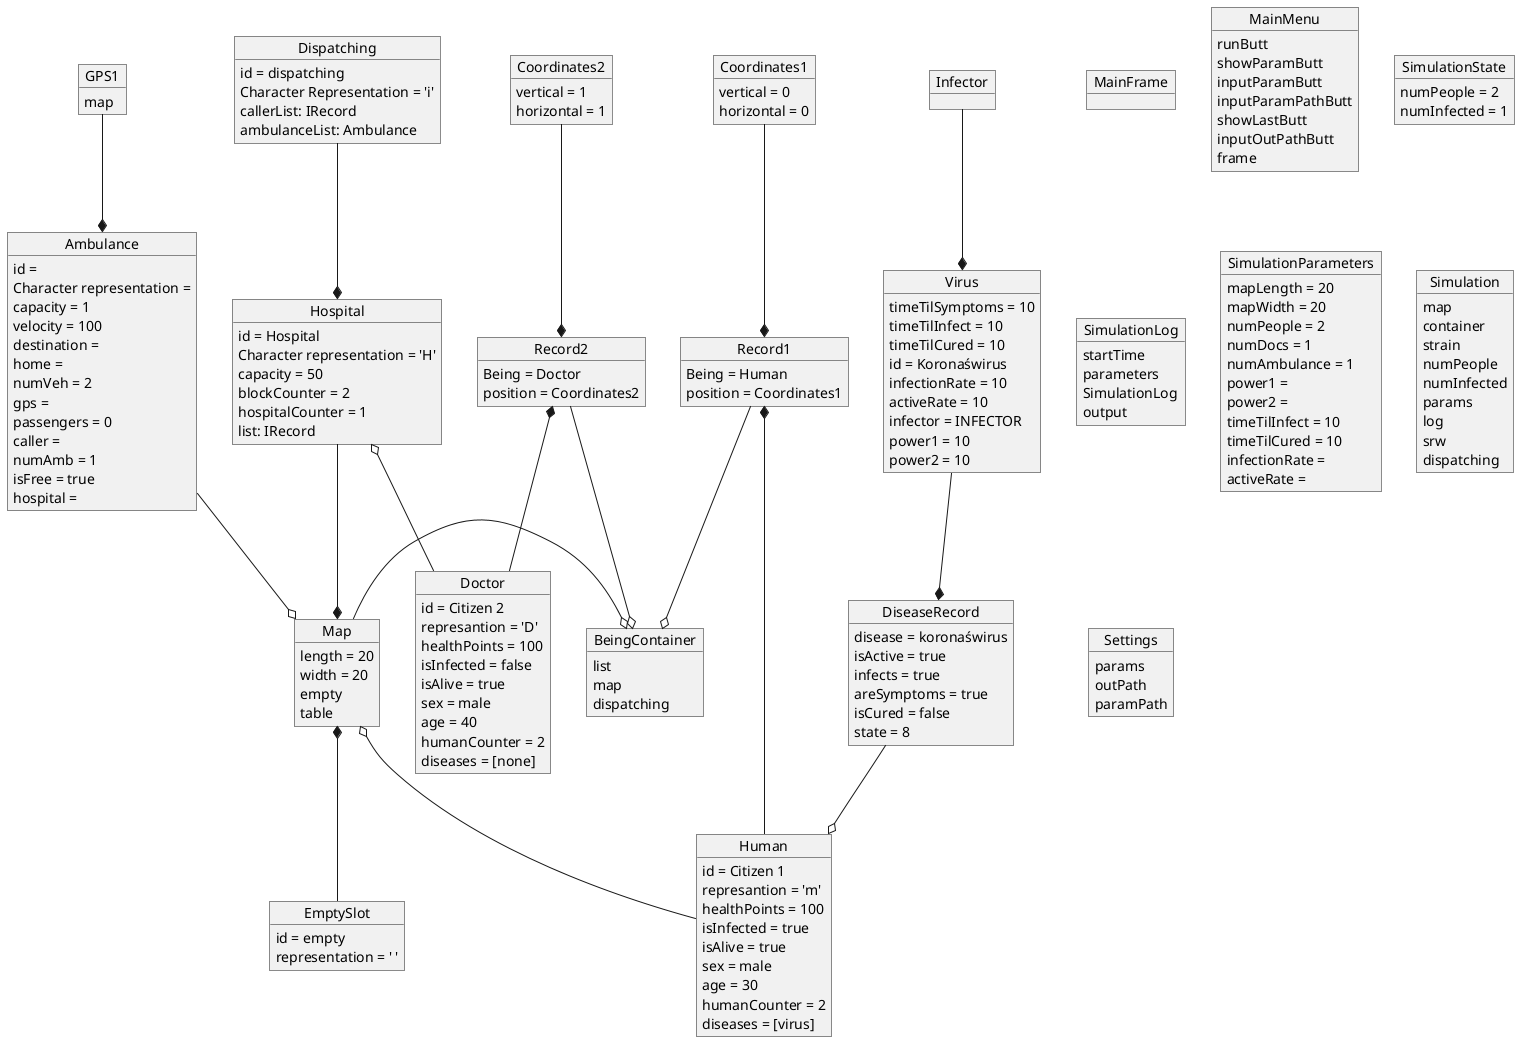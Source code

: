 @startuml Object diagram
object Virus{
    timeTilSymptoms = 10
    timeTilInfect = 10
    timeTilCured = 10
    id = Koronaświrus
    infectionRate = 10
    activeRate = 10
    infector = INFECTOR 
    power1 = 10
    power2 = 10
}
object Infector{

}
object DiseaseRecord{
    disease = koronaświrus
    isActive = true 
    infects = true 
    areSymptoms = true 
    isCured = false 
    state = 8
}





object GPS1{
    map 
}
object Ambulance{
    id =
    Character representation = 
    capacity = 1
    velocity = 100
    destination = 
    home = 
    numVeh = 2
    gps = 
    passengers = 0
    caller = 
    numAmb = 1
    isFree = true
    hospital = 
}





object Dispatching{
    id = dispatching
    Character Representation = 'i'
    callerList: IRecord 
    ambulanceList: Ambulance 
}





object Hospital{
    id = Hospital
    Character representation = 'H'
    capacity = 50
    blockCounter = 2
    hospitalCounter = 1
    list: IRecord 
}





object Map{
    length = 20
    width = 20
    empty 
    table 
}
object EmptySlot{
    id = empty
    representation = ' '
}





object Human{
    id = Citizen 1
    represantion = 'm'
    healthPoints = 100
    isInfected = true
    isAlive = true
    sex = male 
    age = 30 
    humanCounter = 2
    diseases = [virus] 
}
object Doctor{
    id = Citizen 2
    represantion = 'D'
    healthPoints = 100
    isInfected = false
    isAlive = true
    sex = male 
    age = 40 
    humanCounter = 2
    diseases = [none]
}





object Record1{
    Being = Human
    position = Coordinates1
}
object Record2{
    Being = Doctor
    position = Coordinates2
}
object Coordinates1{
    vertical = 0
    horizontal = 0
}
object Coordinates2{
    vertical = 1
    horizontal = 1
}
object BeingContainer{
    list
    map
    dispatching
}





object MainFrame{

}
object MainMenu{
    runButt
    showParamButt
    inputParamButt
    inputParamPathButt
    showLastButt
    inputOutPathButt
    frame 
}





object SimulationState{
    numPeople = 2
    numInfected = 1
}
object SimulationLog{
    startTime
    parameters
    SimulationLog
    output
}
object SimulationParameters{
    mapLength = 20
    mapWidth = 20
    numPeople = 2
    numDocs = 1
    numAmbulance = 1
    power1 = 
    power2 = 
    timeTilInfect = 10
    timeTilCured = 10
    infectionRate = 
    activeRate = 
}
object Simulation{
    map
    container 
    strain 
    numPeople 
    numInfected 
    params 
    log 
    srw 
    dispatching 
}
object Settings{
    params 
    outPath
    paramPath 
}













Map -o BeingContainer 
Map *-- EmptySlot
Map o-- Human
Record1 *-- Human
Hospital o-- Doctor
Record2 *-- Doctor
Record1 --o BeingContainer
Hospital --* Map 

GPS1 --* Ambulance 
Ambulance --o Map


Infector --* Virus
Dispatching --* Hospital


Virus --* DiseaseRecord
DiseaseRecord --o Human
Coordinates1 --* Record1
Record2 --o BeingContainer
Coordinates2 --* Record2


@enduml 